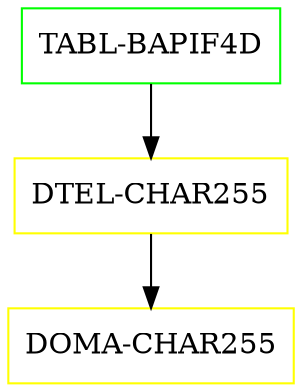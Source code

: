 digraph G {
  "TABL-BAPIF4D" [shape=box,color=green];
  "DTEL-CHAR255" [shape=box,color=yellow,URL="./DTEL_CHAR255.html"];
  "DOMA-CHAR255" [shape=box,color=yellow,URL="./DOMA_CHAR255.html"];
  "TABL-BAPIF4D" -> "DTEL-CHAR255";
  "DTEL-CHAR255" -> "DOMA-CHAR255";
}
